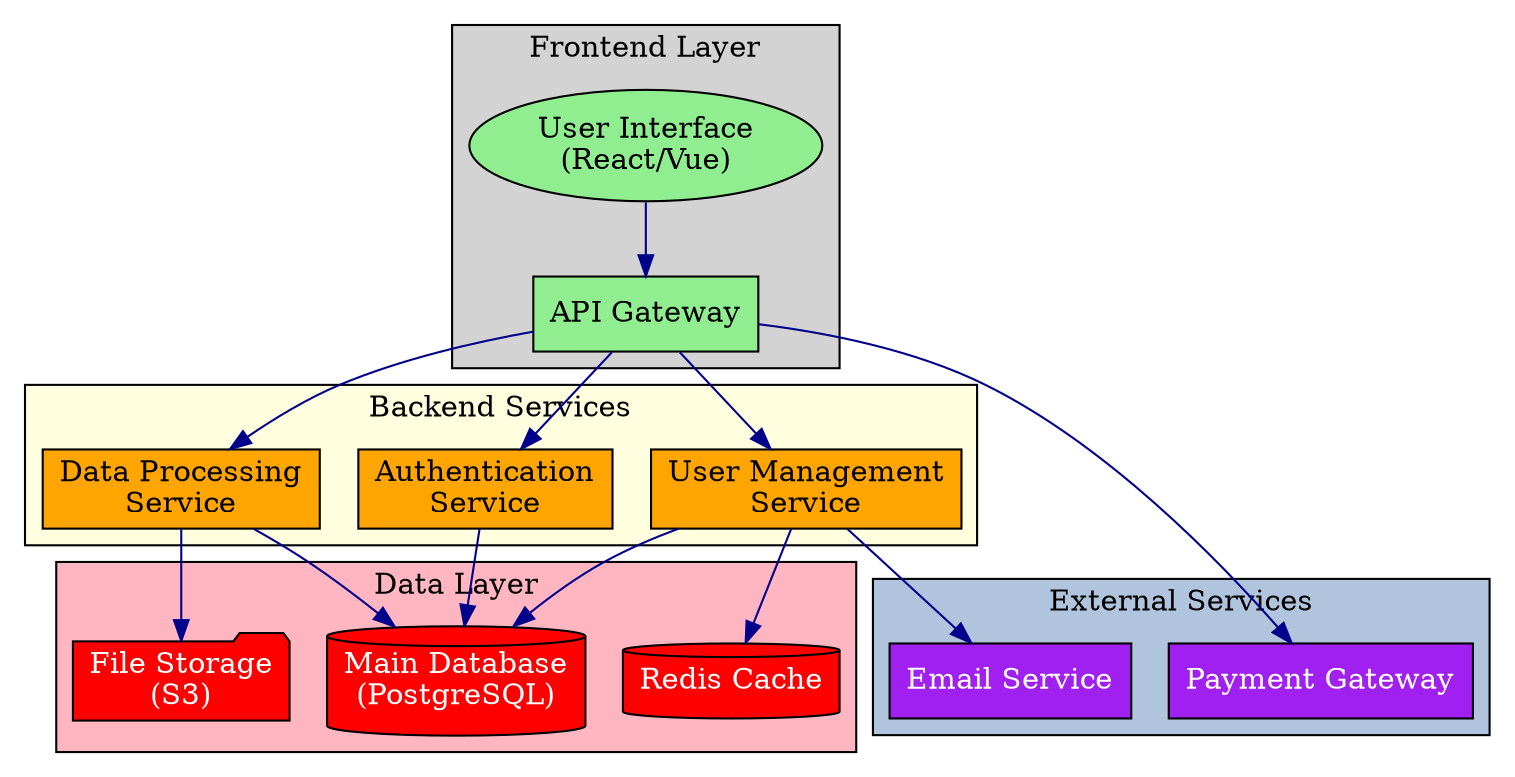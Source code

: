 digraph SystemArchitecture {
  rankdir=TB;
  node [shape=box, style=filled, fillcolor=lightblue];
  edge [color=darkblue];

  // Frontend Layer
  subgraph cluster_frontend {
    label="Frontend Layer";
    style=filled;
    fillcolor=lightgray;
    
    UI [label="User Interface\n(React/Vue)", fillcolor=lightgreen];
    API_Gateway [label="API Gateway", fillcolor=lightgreen];
  }

  // Backend Layer
  subgraph cluster_backend {
    label="Backend Services";
    style=filled;
    fillcolor=lightyellow;
    
    Auth [label="Authentication\nService", fillcolor=orange];
    UserMgmt [label="User Management\nService", fillcolor=orange];
    DataProcessor [label="Data Processing\nService", fillcolor=orange];
  }

  // Database Layer
  subgraph cluster_database {
    label="Data Layer";
    style=filled;
    fillcolor=lightpink;
    
    MainDB [label="Main Database\n(PostgreSQL)", fillcolor=red, fontcolor=white];
    Cache [label="Redis Cache", fillcolor=red, fontcolor=white];
    FileStorage [label="File Storage\n(S3)", fillcolor=red, fontcolor=white];
  }

  // External Services
  subgraph cluster_external {
    label="External Services";
    style=filled;
    fillcolor=lightsteelblue;
    
    EmailService [label="Email Service", fillcolor=purple, fontcolor=white];
    PaymentGW [label="Payment Gateway", fillcolor=purple, fontcolor=white];
  }

  // Connections
  UI -> API_Gateway;
  API_Gateway -> Auth;
  API_Gateway -> UserMgmt;
  API_Gateway -> DataProcessor;
  
  Auth -> MainDB;
  UserMgmt -> MainDB;
  UserMgmt -> Cache;
  DataProcessor -> MainDB;
  DataProcessor -> FileStorage;
  
  UserMgmt -> EmailService;
  API_Gateway -> PaymentGW;

  // Add some styling
  UI [shape=ellipse];
  MainDB [shape=cylinder];
  Cache [shape=cylinder];
  FileStorage [shape=folder];
} 
